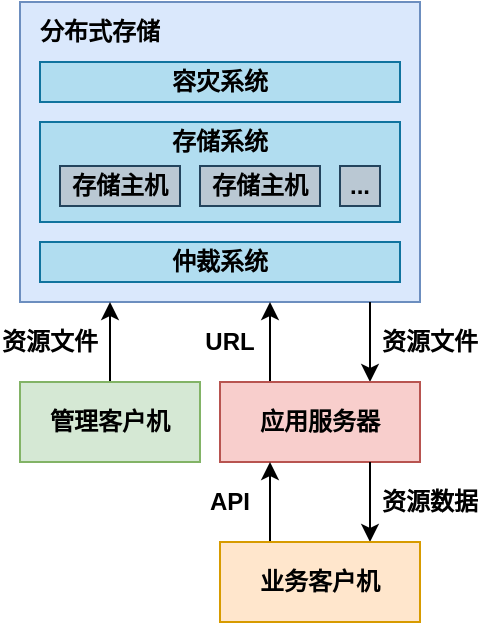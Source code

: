 <mxfile version="19.0.3" type="device"><diagram id="QYyc8r0b5XGggBNx5jNK" name="第 1 页"><mxGraphModel dx="585" dy="369" grid="1" gridSize="10" guides="1" tooltips="1" connect="1" arrows="1" fold="1" page="1" pageScale="1" pageWidth="1169" pageHeight="827" math="0" shadow="0"><root><mxCell id="0"/><mxCell id="1" parent="0"/><mxCell id="s10oj973Qw0QhaQYjBhy-1" value="" style="rounded=0;whiteSpace=wrap;html=1;fillColor=#dae8fc;strokeColor=#6c8ebf;" vertex="1" parent="1"><mxGeometry x="490" y="160" width="200" height="150" as="geometry"/></mxCell><mxCell id="s10oj973Qw0QhaQYjBhy-2" value="&lt;font face=&quot;Georgia&quot;&gt;分布式存储&lt;/font&gt;" style="text;html=1;strokeColor=none;fillColor=none;align=center;verticalAlign=middle;whiteSpace=wrap;rounded=0;fontStyle=1" vertex="1" parent="1"><mxGeometry x="490" y="160" width="80" height="30" as="geometry"/></mxCell><mxCell id="s10oj973Qw0QhaQYjBhy-6" style="edgeStyle=orthogonalEdgeStyle;rounded=0;orthogonalLoop=1;jettySize=auto;html=1;exitX=0.5;exitY=0;exitDx=0;exitDy=0;entryX=0.225;entryY=1;entryDx=0;entryDy=0;entryPerimeter=0;" edge="1" parent="1" source="s10oj973Qw0QhaQYjBhy-7" target="s10oj973Qw0QhaQYjBhy-1"><mxGeometry relative="1" as="geometry"/></mxCell><mxCell id="s10oj973Qw0QhaQYjBhy-7" value="&lt;b&gt;管理客户机&lt;/b&gt;" style="rounded=0;whiteSpace=wrap;html=1;fillColor=#d5e8d4;strokeColor=#82b366;" vertex="1" parent="1"><mxGeometry x="490" y="350" width="90" height="40" as="geometry"/></mxCell><mxCell id="s10oj973Qw0QhaQYjBhy-8" style="edgeStyle=orthogonalEdgeStyle;rounded=0;orthogonalLoop=1;jettySize=auto;html=1;exitX=0.25;exitY=0;exitDx=0;exitDy=0;entryX=0.625;entryY=1;entryDx=0;entryDy=0;entryPerimeter=0;" edge="1" parent="1" source="s10oj973Qw0QhaQYjBhy-10" target="s10oj973Qw0QhaQYjBhy-1"><mxGeometry relative="1" as="geometry"/></mxCell><mxCell id="s10oj973Qw0QhaQYjBhy-9" style="edgeStyle=orthogonalEdgeStyle;rounded=0;orthogonalLoop=1;jettySize=auto;html=1;exitX=0.75;exitY=0;exitDx=0;exitDy=0;entryX=0.875;entryY=1;entryDx=0;entryDy=0;entryPerimeter=0;startArrow=classic;startFill=1;endArrow=none;endFill=0;" edge="1" parent="1" source="s10oj973Qw0QhaQYjBhy-10" target="s10oj973Qw0QhaQYjBhy-1"><mxGeometry relative="1" as="geometry"/></mxCell><mxCell id="s10oj973Qw0QhaQYjBhy-10" value="&lt;b&gt;应用服务器&lt;/b&gt;" style="rounded=0;whiteSpace=wrap;html=1;fillColor=#f8cecc;strokeColor=#b85450;" vertex="1" parent="1"><mxGeometry x="590" y="350" width="100" height="40" as="geometry"/></mxCell><mxCell id="s10oj973Qw0QhaQYjBhy-11" style="edgeStyle=orthogonalEdgeStyle;rounded=0;orthogonalLoop=1;jettySize=auto;html=1;exitX=0.25;exitY=0;exitDx=0;exitDy=0;entryX=0.25;entryY=1;entryDx=0;entryDy=0;startArrow=none;startFill=0;endArrow=classic;endFill=1;" edge="1" parent="1" source="s10oj973Qw0QhaQYjBhy-13" target="s10oj973Qw0QhaQYjBhy-10"><mxGeometry relative="1" as="geometry"/></mxCell><mxCell id="s10oj973Qw0QhaQYjBhy-12" style="edgeStyle=orthogonalEdgeStyle;rounded=0;orthogonalLoop=1;jettySize=auto;html=1;exitX=0.75;exitY=0;exitDx=0;exitDy=0;entryX=0.75;entryY=1;entryDx=0;entryDy=0;startArrow=classic;startFill=1;endArrow=none;endFill=0;" edge="1" parent="1" source="s10oj973Qw0QhaQYjBhy-13" target="s10oj973Qw0QhaQYjBhy-10"><mxGeometry relative="1" as="geometry"/></mxCell><mxCell id="s10oj973Qw0QhaQYjBhy-13" value="&lt;b&gt;业务客户机&lt;/b&gt;" style="rounded=0;whiteSpace=wrap;html=1;fillColor=#ffe6cc;strokeColor=#d79b00;" vertex="1" parent="1"><mxGeometry x="590" y="430" width="100" height="40" as="geometry"/></mxCell><mxCell id="s10oj973Qw0QhaQYjBhy-14" value="&lt;b&gt;URL&lt;/b&gt;" style="text;html=1;strokeColor=none;fillColor=none;align=center;verticalAlign=middle;whiteSpace=wrap;rounded=0;" vertex="1" parent="1"><mxGeometry x="580" y="320" width="30" height="20" as="geometry"/></mxCell><mxCell id="s10oj973Qw0QhaQYjBhy-15" value="&lt;b&gt;资源文件&lt;/b&gt;" style="text;html=1;strokeColor=none;fillColor=none;align=center;verticalAlign=middle;whiteSpace=wrap;rounded=0;" vertex="1" parent="1"><mxGeometry x="670" y="320" width="50" height="20" as="geometry"/></mxCell><mxCell id="s10oj973Qw0QhaQYjBhy-16" value="&lt;b&gt;API&lt;/b&gt;" style="text;html=1;strokeColor=none;fillColor=none;align=center;verticalAlign=middle;whiteSpace=wrap;rounded=0;" vertex="1" parent="1"><mxGeometry x="580" y="400" width="30" height="20" as="geometry"/></mxCell><mxCell id="s10oj973Qw0QhaQYjBhy-17" value="&lt;b&gt;资源数据&lt;/b&gt;" style="text;html=1;strokeColor=none;fillColor=none;align=center;verticalAlign=middle;whiteSpace=wrap;rounded=0;" vertex="1" parent="1"><mxGeometry x="670" y="400" width="50" height="20" as="geometry"/></mxCell><mxCell id="s10oj973Qw0QhaQYjBhy-18" value="&lt;b&gt;资源文件&lt;/b&gt;" style="text;html=1;strokeColor=none;fillColor=none;align=center;verticalAlign=middle;whiteSpace=wrap;rounded=0;" vertex="1" parent="1"><mxGeometry x="480" y="320" width="50" height="20" as="geometry"/></mxCell><mxCell id="s10oj973Qw0QhaQYjBhy-19" value="容灾系统" style="rounded=0;whiteSpace=wrap;html=1;fillColor=#b1ddf0;strokeColor=#10739e;fontStyle=1" vertex="1" parent="1"><mxGeometry x="500" y="190" width="180" height="20" as="geometry"/></mxCell><mxCell id="s10oj973Qw0QhaQYjBhy-20" value="" style="rounded=0;whiteSpace=wrap;html=1;fillColor=#b1ddf0;strokeColor=#10739e;" vertex="1" parent="1"><mxGeometry x="500" y="220" width="180" height="50" as="geometry"/></mxCell><mxCell id="s10oj973Qw0QhaQYjBhy-21" value="存储主机" style="rounded=0;whiteSpace=wrap;html=1;fontStyle=1;fillColor=#bac8d3;strokeColor=#23445d;" vertex="1" parent="1"><mxGeometry x="510" y="242" width="60" height="20" as="geometry"/></mxCell><mxCell id="s10oj973Qw0QhaQYjBhy-22" value="存储主机" style="rounded=0;whiteSpace=wrap;html=1;fontStyle=1;fillColor=#bac8d3;strokeColor=#23445d;" vertex="1" parent="1"><mxGeometry x="580" y="242" width="60" height="20" as="geometry"/></mxCell><mxCell id="s10oj973Qw0QhaQYjBhy-23" value="..." style="rounded=0;whiteSpace=wrap;html=1;fontStyle=1;fillColor=#bac8d3;strokeColor=#23445d;" vertex="1" parent="1"><mxGeometry x="650" y="242" width="20" height="20" as="geometry"/></mxCell><mxCell id="s10oj973Qw0QhaQYjBhy-24" value="存储系统" style="text;html=1;strokeColor=none;fillColor=none;align=center;verticalAlign=middle;whiteSpace=wrap;rounded=0;fontStyle=1" vertex="1" parent="1"><mxGeometry x="560" y="220" width="60" height="20" as="geometry"/></mxCell><mxCell id="s10oj973Qw0QhaQYjBhy-25" value="仲裁系统" style="rounded=0;whiteSpace=wrap;html=1;fillColor=#b1ddf0;strokeColor=#10739e;fontStyle=1" vertex="1" parent="1"><mxGeometry x="500" y="280" width="180" height="20" as="geometry"/></mxCell></root></mxGraphModel></diagram></mxfile>
